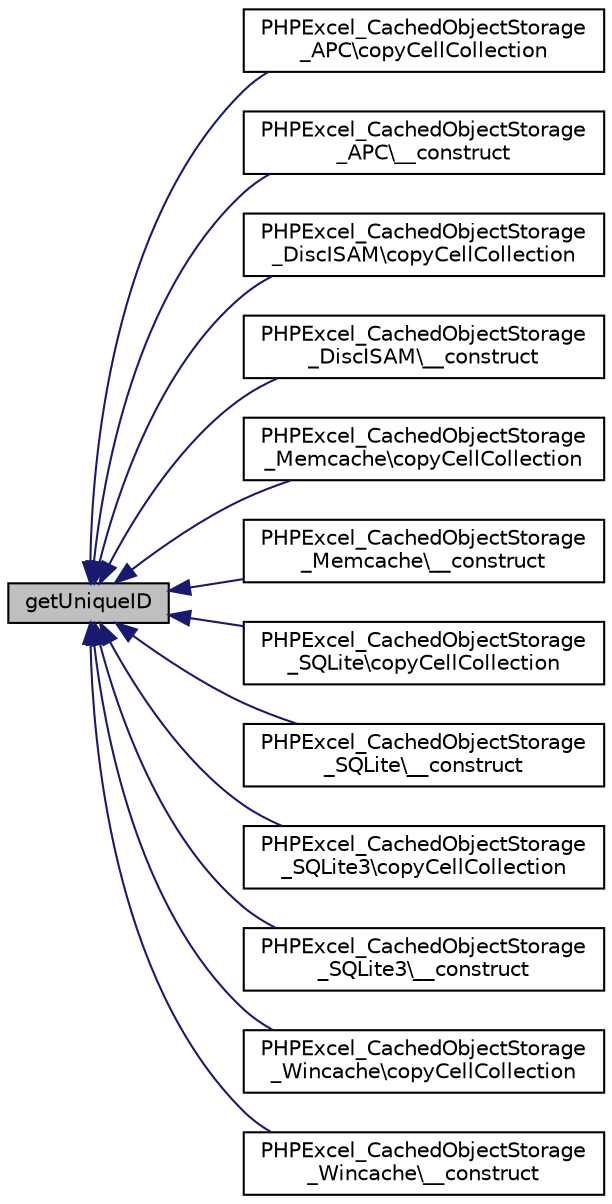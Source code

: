 digraph "getUniqueID"
{
  edge [fontname="Helvetica",fontsize="10",labelfontname="Helvetica",labelfontsize="10"];
  node [fontname="Helvetica",fontsize="10",shape=record];
  rankdir="LR";
  Node45 [label="getUniqueID",height=0.2,width=0.4,color="black", fillcolor="grey75", style="filled", fontcolor="black"];
  Node45 -> Node46 [dir="back",color="midnightblue",fontsize="10",style="solid",fontname="Helvetica"];
  Node46 [label="PHPExcel_CachedObjectStorage\l_APC\\copyCellCollection",height=0.2,width=0.4,color="black", fillcolor="white", style="filled",URL="$class_p_h_p_excel___cached_object_storage___a_p_c.html#a51058a2727b1b9ed29e90d69442b61c1"];
  Node45 -> Node47 [dir="back",color="midnightblue",fontsize="10",style="solid",fontname="Helvetica"];
  Node47 [label="PHPExcel_CachedObjectStorage\l_APC\\__construct",height=0.2,width=0.4,color="black", fillcolor="white", style="filled",URL="$class_p_h_p_excel___cached_object_storage___a_p_c.html#abd0a8da02287828f8e7e71a315e7df21"];
  Node45 -> Node48 [dir="back",color="midnightblue",fontsize="10",style="solid",fontname="Helvetica"];
  Node48 [label="PHPExcel_CachedObjectStorage\l_DiscISAM\\copyCellCollection",height=0.2,width=0.4,color="black", fillcolor="white", style="filled",URL="$class_p_h_p_excel___cached_object_storage___disc_i_s_a_m.html#a51058a2727b1b9ed29e90d69442b61c1"];
  Node45 -> Node49 [dir="back",color="midnightblue",fontsize="10",style="solid",fontname="Helvetica"];
  Node49 [label="PHPExcel_CachedObjectStorage\l_DiscISAM\\__construct",height=0.2,width=0.4,color="black", fillcolor="white", style="filled",URL="$class_p_h_p_excel___cached_object_storage___disc_i_s_a_m.html#abd0a8da02287828f8e7e71a315e7df21"];
  Node45 -> Node50 [dir="back",color="midnightblue",fontsize="10",style="solid",fontname="Helvetica"];
  Node50 [label="PHPExcel_CachedObjectStorage\l_Memcache\\copyCellCollection",height=0.2,width=0.4,color="black", fillcolor="white", style="filled",URL="$class_p_h_p_excel___cached_object_storage___memcache.html#a51058a2727b1b9ed29e90d69442b61c1"];
  Node45 -> Node51 [dir="back",color="midnightblue",fontsize="10",style="solid",fontname="Helvetica"];
  Node51 [label="PHPExcel_CachedObjectStorage\l_Memcache\\__construct",height=0.2,width=0.4,color="black", fillcolor="white", style="filled",URL="$class_p_h_p_excel___cached_object_storage___memcache.html#abd0a8da02287828f8e7e71a315e7df21"];
  Node45 -> Node52 [dir="back",color="midnightblue",fontsize="10",style="solid",fontname="Helvetica"];
  Node52 [label="PHPExcel_CachedObjectStorage\l_SQLite\\copyCellCollection",height=0.2,width=0.4,color="black", fillcolor="white", style="filled",URL="$class_p_h_p_excel___cached_object_storage___s_q_lite.html#a51058a2727b1b9ed29e90d69442b61c1"];
  Node45 -> Node53 [dir="back",color="midnightblue",fontsize="10",style="solid",fontname="Helvetica"];
  Node53 [label="PHPExcel_CachedObjectStorage\l_SQLite\\__construct",height=0.2,width=0.4,color="black", fillcolor="white", style="filled",URL="$class_p_h_p_excel___cached_object_storage___s_q_lite.html#a4d0ee1d94da514b132c2b753d7f5169d"];
  Node45 -> Node54 [dir="back",color="midnightblue",fontsize="10",style="solid",fontname="Helvetica"];
  Node54 [label="PHPExcel_CachedObjectStorage\l_SQLite3\\copyCellCollection",height=0.2,width=0.4,color="black", fillcolor="white", style="filled",URL="$class_p_h_p_excel___cached_object_storage___s_q_lite3.html#a51058a2727b1b9ed29e90d69442b61c1"];
  Node45 -> Node55 [dir="back",color="midnightblue",fontsize="10",style="solid",fontname="Helvetica"];
  Node55 [label="PHPExcel_CachedObjectStorage\l_SQLite3\\__construct",height=0.2,width=0.4,color="black", fillcolor="white", style="filled",URL="$class_p_h_p_excel___cached_object_storage___s_q_lite3.html#a4d0ee1d94da514b132c2b753d7f5169d"];
  Node45 -> Node56 [dir="back",color="midnightblue",fontsize="10",style="solid",fontname="Helvetica"];
  Node56 [label="PHPExcel_CachedObjectStorage\l_Wincache\\copyCellCollection",height=0.2,width=0.4,color="black", fillcolor="white", style="filled",URL="$class_p_h_p_excel___cached_object_storage___wincache.html#a51058a2727b1b9ed29e90d69442b61c1"];
  Node45 -> Node57 [dir="back",color="midnightblue",fontsize="10",style="solid",fontname="Helvetica"];
  Node57 [label="PHPExcel_CachedObjectStorage\l_Wincache\\__construct",height=0.2,width=0.4,color="black", fillcolor="white", style="filled",URL="$class_p_h_p_excel___cached_object_storage___wincache.html#abd0a8da02287828f8e7e71a315e7df21"];
}

